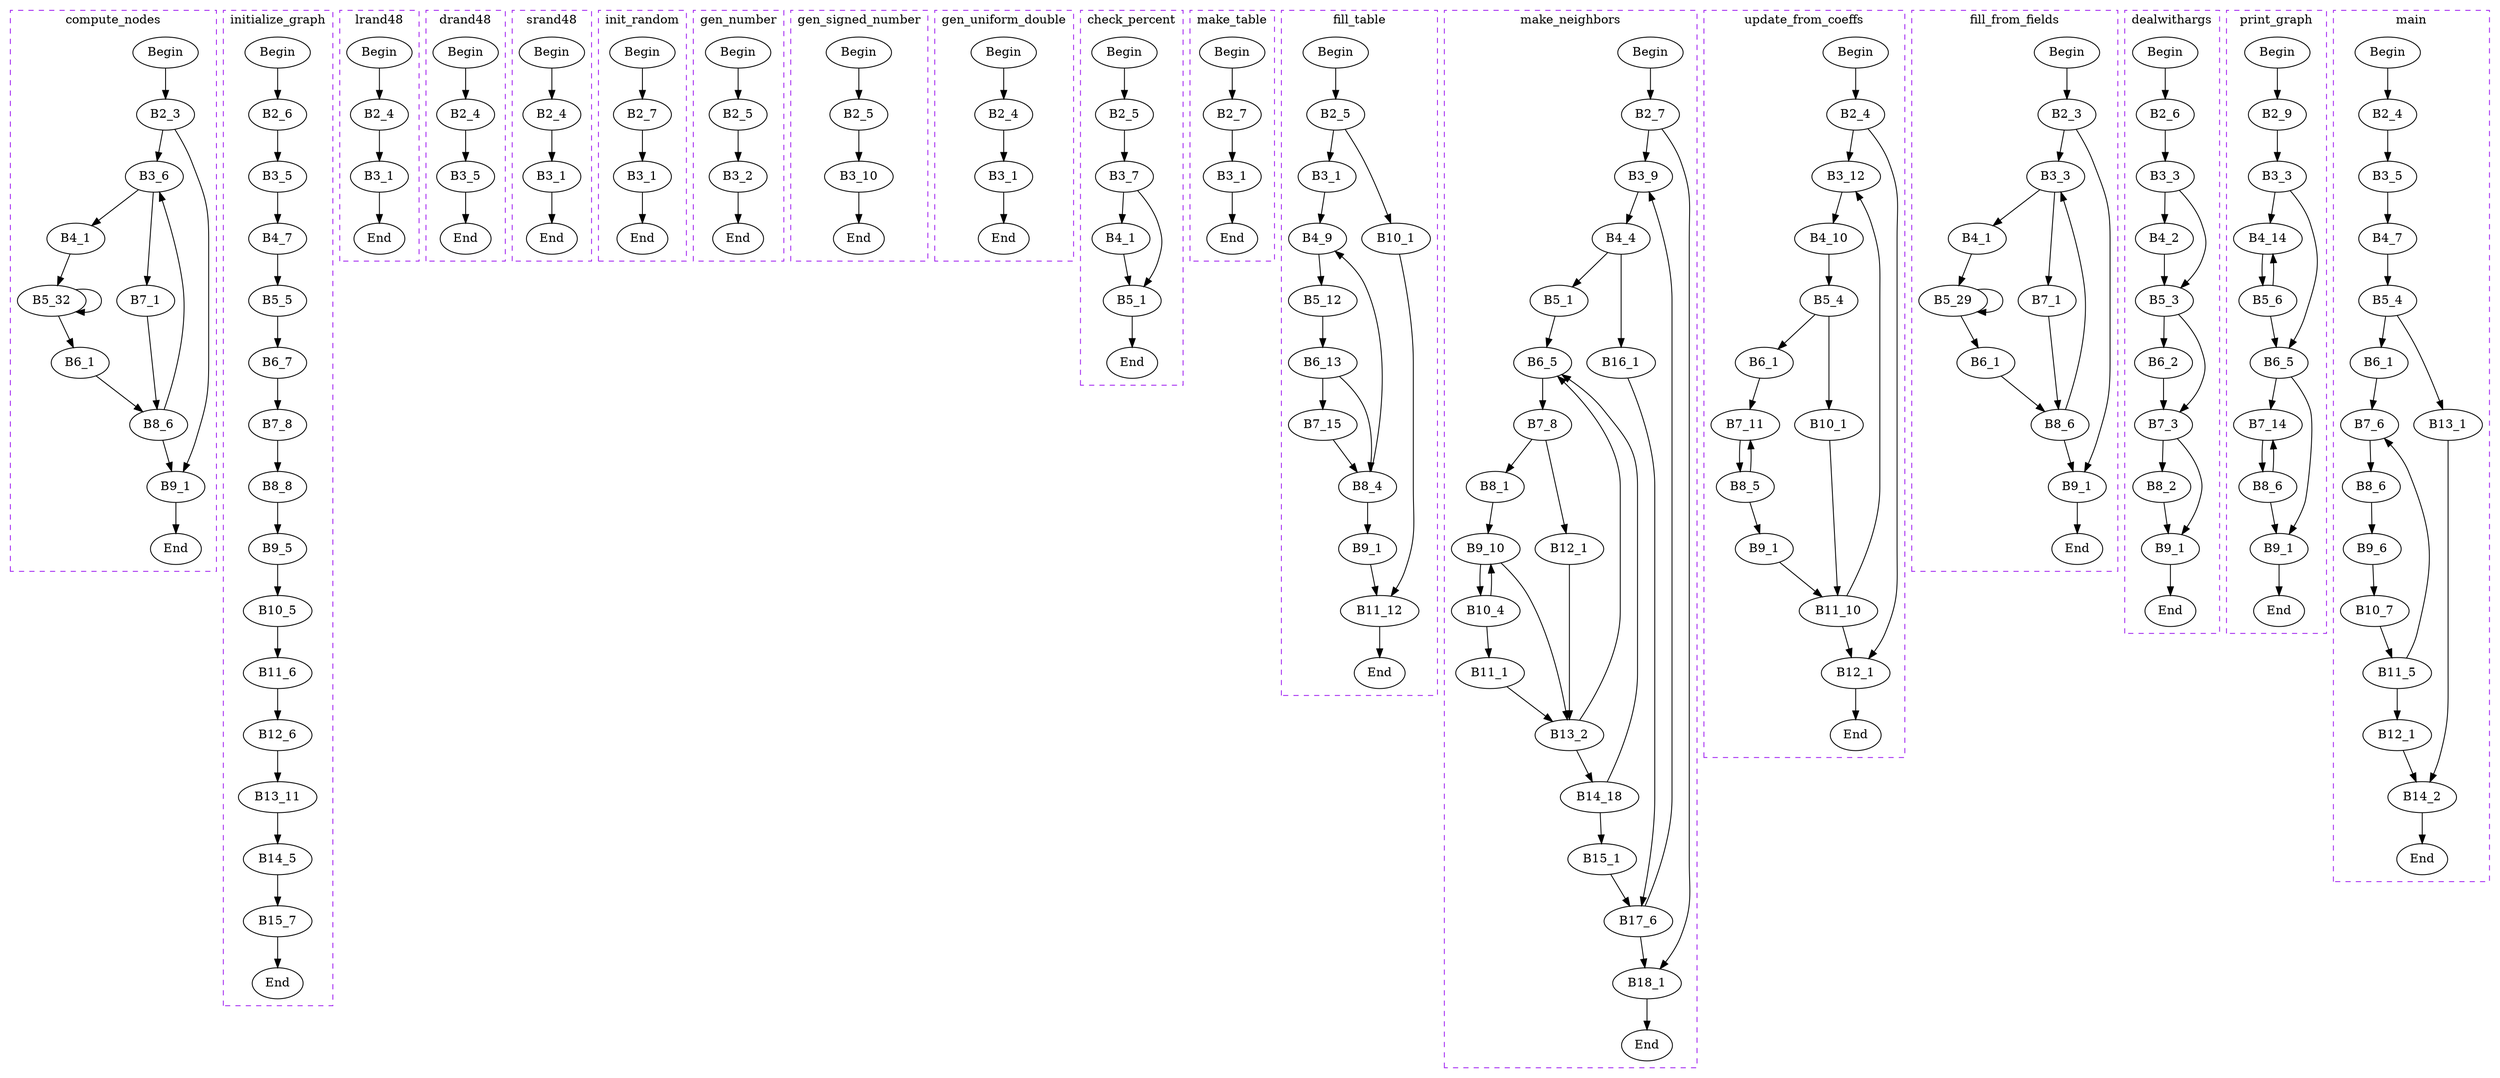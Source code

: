digraph G{
subgraph cluster_0{
	label = "compute_nodes"	style = "dashed";
	color = purple;
	Node0 [label = "Begin"];
	Node0 -> {Node2 }
	Node1 [label = "End"];
	Node1 -> {}
	Node2 [label = "B2_3"];
	Node2 -> {Node3 Node9 }
	Node3 [label = "B3_6"];
	Node3 -> {Node4 Node7 }
	Node4 [label = "B4_1"];
	Node4 -> {Node5 }
	Node5 [label = "B5_32"];
	Node5 -> {Node6 Node5 }
	Node6 [label = "B6_1"];
	Node6 -> {Node8 }
	Node7 [label = "B7_1"];
	Node7 -> {Node8 }
	Node8 [label = "B8_6"];
	Node8 -> {Node9 Node3 }
	Node9 [label = "B9_1"];
	Node9 -> {Node1 }
 }
subgraph cluster_1{
	label = "initialize_graph"	style = "dashed";
	color = purple;
	Node10 [label = "Begin"];
	Node10 -> {Node12 }
	Node11 [label = "End"];
	Node11 -> {}
	Node12 [label = "B2_6"];
	Node12 -> {Node13 }
	Node13 [label = "B3_5"];
	Node13 -> {Node14 }
	Node14 [label = "B4_7"];
	Node14 -> {Node15 }
	Node15 [label = "B5_5"];
	Node15 -> {Node16 }
	Node16 [label = "B6_7"];
	Node16 -> {Node17 }
	Node17 [label = "B7_8"];
	Node17 -> {Node18 }
	Node18 [label = "B8_8"];
	Node18 -> {Node19 }
	Node19 [label = "B9_5"];
	Node19 -> {Node20 }
	Node20 [label = "B10_5"];
	Node20 -> {Node21 }
	Node21 [label = "B11_6"];
	Node21 -> {Node22 }
	Node22 [label = "B12_6"];
	Node22 -> {Node23 }
	Node23 [label = "B13_11"];
	Node23 -> {Node24 }
	Node24 [label = "B14_5"];
	Node24 -> {Node25 }
	Node25 [label = "B15_7"];
	Node25 -> {Node11 }
 }
subgraph cluster_2{
	label = "lrand48"	style = "dashed";
	color = purple;
	Node26 [label = "Begin"];
	Node26 -> {Node28 }
	Node27 [label = "End"];
	Node27 -> {}
	Node28 [label = "B2_4"];
	Node28 -> {Node29 }
	Node29 [label = "B3_1"];
	Node29 -> {Node27 }
 }
subgraph cluster_3{
	label = "drand48"	style = "dashed";
	color = purple;
	Node30 [label = "Begin"];
	Node30 -> {Node32 }
	Node31 [label = "End"];
	Node31 -> {}
	Node32 [label = "B2_4"];
	Node32 -> {Node33 }
	Node33 [label = "B3_5"];
	Node33 -> {Node31 }
 }
subgraph cluster_4{
	label = "srand48"	style = "dashed";
	color = purple;
	Node34 [label = "Begin"];
	Node34 -> {Node36 }
	Node35 [label = "End"];
	Node35 -> {}
	Node36 [label = "B2_4"];
	Node36 -> {Node37 }
	Node37 [label = "B3_1"];
	Node37 -> {Node35 }
 }
subgraph cluster_5{
	label = "init_random"	style = "dashed";
	color = purple;
	Node38 [label = "Begin"];
	Node38 -> {Node40 }
	Node39 [label = "End"];
	Node39 -> {}
	Node40 [label = "B2_7"];
	Node40 -> {Node41 }
	Node41 [label = "B3_1"];
	Node41 -> {Node39 }
 }
subgraph cluster_6{
	label = "gen_number"	style = "dashed";
	color = purple;
	Node42 [label = "Begin"];
	Node42 -> {Node44 }
	Node43 [label = "End"];
	Node43 -> {}
	Node44 [label = "B2_5"];
	Node44 -> {Node45 }
	Node45 [label = "B3_2"];
	Node45 -> {Node43 }
 }
subgraph cluster_7{
	label = "gen_signed_number"	style = "dashed";
	color = purple;
	Node46 [label = "Begin"];
	Node46 -> {Node48 }
	Node47 [label = "End"];
	Node47 -> {}
	Node48 [label = "B2_5"];
	Node48 -> {Node49 }
	Node49 [label = "B3_10"];
	Node49 -> {Node47 }
 }
subgraph cluster_8{
	label = "gen_uniform_double"	style = "dashed";
	color = purple;
	Node50 [label = "Begin"];
	Node50 -> {Node52 }
	Node51 [label = "End"];
	Node51 -> {}
	Node52 [label = "B2_4"];
	Node52 -> {Node53 }
	Node53 [label = "B3_1"];
	Node53 -> {Node51 }
 }
subgraph cluster_9{
	label = "check_percent"	style = "dashed";
	color = purple;
	Node54 [label = "Begin"];
	Node54 -> {Node56 }
	Node55 [label = "End"];
	Node55 -> {}
	Node56 [label = "B2_5"];
	Node56 -> {Node57 }
	Node57 [label = "B3_7"];
	Node57 -> {Node58 Node59 }
	Node58 [label = "B4_1"];
	Node58 -> {Node59 }
	Node59 [label = "B5_1"];
	Node59 -> {Node55 }
 }
subgraph cluster_10{
	label = "make_table"	style = "dashed";
	color = purple;
	Node60 [label = "Begin"];
	Node60 -> {Node62 }
	Node61 [label = "End"];
	Node61 -> {}
	Node62 [label = "B2_7"];
	Node62 -> {Node63 }
	Node63 [label = "B3_1"];
	Node63 -> {Node61 }
 }
subgraph cluster_11{
	label = "fill_table"	style = "dashed";
	color = purple;
	Node64 [label = "Begin"];
	Node64 -> {Node66 }
	Node65 [label = "End"];
	Node65 -> {}
	Node66 [label = "B2_5"];
	Node66 -> {Node67 Node74 }
	Node67 [label = "B3_1"];
	Node67 -> {Node68 }
	Node68 [label = "B4_9"];
	Node68 -> {Node69 }
	Node69 [label = "B5_12"];
	Node69 -> {Node70 }
	Node70 [label = "B6_13"];
	Node70 -> {Node71 Node72 }
	Node71 [label = "B7_15"];
	Node71 -> {Node72 }
	Node72 [label = "B8_4"];
	Node72 -> {Node73 Node68 }
	Node73 [label = "B9_1"];
	Node73 -> {Node75 }
	Node74 [label = "B10_1"];
	Node74 -> {Node75 }
	Node75 [label = "B11_12"];
	Node75 -> {Node65 }
 }
subgraph cluster_12{
	label = "make_neighbors"	style = "dashed";
	color = purple;
	Node76 [label = "Begin"];
	Node76 -> {Node78 }
	Node77 [label = "End"];
	Node77 -> {}
	Node78 [label = "B2_7"];
	Node78 -> {Node79 Node94 }
	Node79 [label = "B3_9"];
	Node79 -> {Node80 }
	Node80 [label = "B4_4"];
	Node80 -> {Node81 Node92 }
	Node81 [label = "B5_1"];
	Node81 -> {Node82 }
	Node82 [label = "B6_5"];
	Node82 -> {Node83 }
	Node83 [label = "B7_8"];
	Node83 -> {Node84 Node88 }
	Node84 [label = "B8_1"];
	Node84 -> {Node85 }
	Node85 [label = "B9_10"];
	Node85 -> {Node86 Node89 }
	Node86 [label = "B10_4"];
	Node86 -> {Node87 Node85 }
	Node87 [label = "B11_1"];
	Node87 -> {Node89 }
	Node88 [label = "B12_1"];
	Node88 -> {Node89 }
	Node89 [label = "B13_2"];
	Node89 -> {Node90 Node82 }
	Node90 [label = "B14_18"];
	Node90 -> {Node91 Node82 }
	Node91 [label = "B15_1"];
	Node91 -> {Node93 }
	Node92 [label = "B16_1"];
	Node92 -> {Node93 }
	Node93 [label = "B17_6"];
	Node93 -> {Node94 Node79 }
	Node94 [label = "B18_1"];
	Node94 -> {Node77 }
 }
subgraph cluster_13{
	label = "update_from_coeffs"	style = "dashed";
	color = purple;
	Node95 [label = "Begin"];
	Node95 -> {Node97 }
	Node96 [label = "End"];
	Node96 -> {}
	Node97 [label = "B2_4"];
	Node97 -> {Node98 Node107 }
	Node98 [label = "B3_12"];
	Node98 -> {Node99 }
	Node99 [label = "B4_10"];
	Node99 -> {Node100 }
	Node100 [label = "B5_4"];
	Node100 -> {Node101 Node105 }
	Node101 [label = "B6_1"];
	Node101 -> {Node102 }
	Node102 [label = "B7_11"];
	Node102 -> {Node103 }
	Node103 [label = "B8_5"];
	Node103 -> {Node104 Node102 }
	Node104 [label = "B9_1"];
	Node104 -> {Node106 }
	Node105 [label = "B10_1"];
	Node105 -> {Node106 }
	Node106 [label = "B11_10"];
	Node106 -> {Node107 Node98 }
	Node107 [label = "B12_1"];
	Node107 -> {Node96 }
 }
subgraph cluster_14{
	label = "fill_from_fields"	style = "dashed";
	color = purple;
	Node108 [label = "Begin"];
	Node108 -> {Node110 }
	Node109 [label = "End"];
	Node109 -> {}
	Node110 [label = "B2_3"];
	Node110 -> {Node111 Node117 }
	Node111 [label = "B3_3"];
	Node111 -> {Node112 Node115 }
	Node112 [label = "B4_1"];
	Node112 -> {Node113 }
	Node113 [label = "B5_29"];
	Node113 -> {Node114 Node113 }
	Node114 [label = "B6_1"];
	Node114 -> {Node116 }
	Node115 [label = "B7_1"];
	Node115 -> {Node116 }
	Node116 [label = "B8_6"];
	Node116 -> {Node117 Node111 }
	Node117 [label = "B9_1"];
	Node117 -> {Node109 }
 }
subgraph cluster_15{
	label = "dealwithargs"	style = "dashed";
	color = purple;
	Node118 [label = "Begin"];
	Node118 -> {Node120 }
	Node119 [label = "End"];
	Node119 -> {}
	Node120 [label = "B2_6"];
	Node120 -> {Node121 }
	Node121 [label = "B3_3"];
	Node121 -> {Node122 Node123 }
	Node122 [label = "B4_2"];
	Node122 -> {Node123 }
	Node123 [label = "B5_3"];
	Node123 -> {Node124 Node125 }
	Node124 [label = "B6_2"];
	Node124 -> {Node125 }
	Node125 [label = "B7_3"];
	Node125 -> {Node126 Node127 }
	Node126 [label = "B8_2"];
	Node126 -> {Node127 }
	Node127 [label = "B9_1"];
	Node127 -> {Node119 }
 }
subgraph cluster_16{
	label = "print_graph"	style = "dashed";
	color = purple;
	Node128 [label = "Begin"];
	Node128 -> {Node130 }
	Node129 [label = "End"];
	Node129 -> {}
	Node130 [label = "B2_9"];
	Node130 -> {Node131 }
	Node131 [label = "B3_3"];
	Node131 -> {Node132 Node134 }
	Node132 [label = "B4_14"];
	Node132 -> {Node133 }
	Node133 [label = "B5_6"];
	Node133 -> {Node134 Node132 }
	Node134 [label = "B6_5"];
	Node134 -> {Node135 Node137 }
	Node135 [label = "B7_14"];
	Node135 -> {Node136 }
	Node136 [label = "B8_6"];
	Node136 -> {Node137 Node135 }
	Node137 [label = "B9_1"];
	Node137 -> {Node129 }
 }
subgraph cluster_17{
	label = "main"	style = "dashed";
	color = purple;
	Node138 [label = "Begin"];
	Node138 -> {Node140 }
	Node139 [label = "End"];
	Node139 -> {}
	Node140 [label = "B2_4"];
	Node140 -> {Node141 }
	Node141 [label = "B3_5"];
	Node141 -> {Node142 }
	Node142 [label = "B4_7"];
	Node142 -> {Node143 }
	Node143 [label = "B5_4"];
	Node143 -> {Node144 Node151 }
	Node144 [label = "B6_1"];
	Node144 -> {Node145 }
	Node145 [label = "B7_6"];
	Node145 -> {Node146 }
	Node146 [label = "B8_6"];
	Node146 -> {Node147 }
	Node147 [label = "B9_6"];
	Node147 -> {Node148 }
	Node148 [label = "B10_7"];
	Node148 -> {Node149 }
	Node149 [label = "B11_5"];
	Node149 -> {Node150 Node145 }
	Node150 [label = "B12_1"];
	Node150 -> {Node152 }
	Node151 [label = "B13_1"];
	Node151 -> {Node152 }
	Node152 [label = "B14_2"];
	Node152 -> {Node139 }
 }
}
